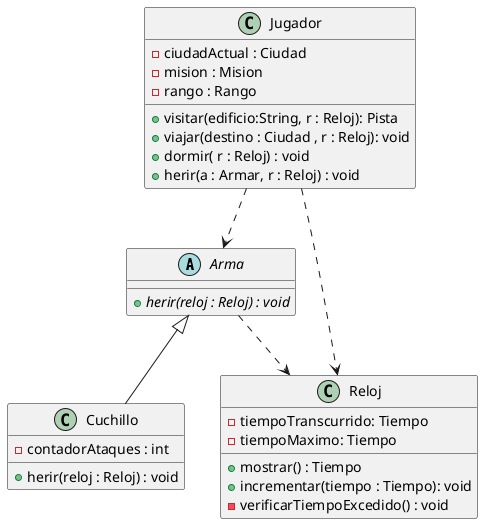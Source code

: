 
@startuml


Arma <|-- Cuchillo
Jugador ..> Arma
Arma ..> Reloj
Jugador ..> Reloj



abstract class Arma {
    {abstract} + herir(reloj : Reloj) : void
}

 class Cuchillo{
    - contadorAtaques : int
     + herir(reloj : Reloj) : void
}





class Jugador {
    - ciudadActual : Ciudad
    - mision : Mision
    - rango : Rango
    + visitar(edificio:String, r : Reloj): Pista
    + viajar(destino : Ciudad , r : Reloj): void
    + dormir( r : Reloj) : void
    + herir(a : Armar, r : Reloj) : void
}



class Reloj{
    - tiempoTranscurrido: Tiempo
    - tiempoMaximo: Tiempo
    + mostrar() : Tiempo
    + incrementar(tiempo : Tiempo): void
    - verificarTiempoExcedido() : void
}


@enduml
